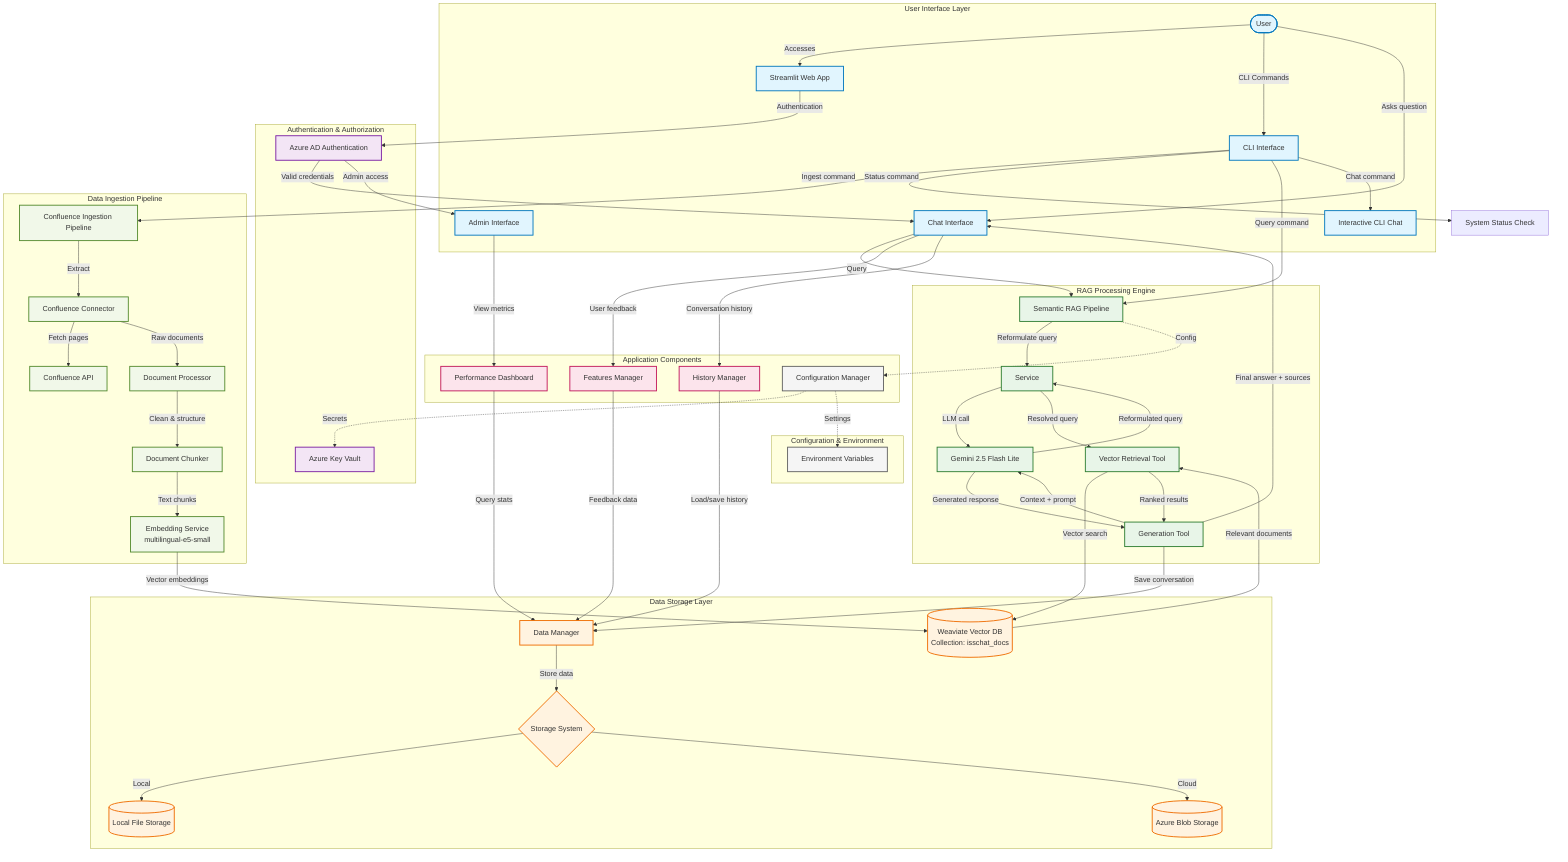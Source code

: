 graph TD
    %% Users and Interface
    User([User]) -->|Accesses| WebApp[Streamlit Web App]
    User -->|CLI Commands| CLI[CLI Interface]
    
    %% Authentication Flow
    WebApp -->|Authentication| AzureAuth[Azure AD Authentication]
    AzureAuth -->|Valid credentials| ChatInterface[Chat Interface]
    AzureAuth -->|Admin access| AdminInterface[Admin Interface]
    
    %% Main Chat Flow
    User -->|Asks question| ChatInterface
    ChatInterface -->|Query| SemanticPipeline[Semantic RAG Pipeline]
    
    %% Semantic Processing Pipeline
    SemanticPipeline -->|Reformulate query| ReformulationService[Service]
    ReformulationService -->|LLM call| LLM
    LLM -->|Reformulated query| ReformulationService
    ReformulationService -->|Resolved query| SemanticRetrieval[Vector Retrieval Tool]
    SemanticRetrieval -->|Vector search| WeaviateDB[(Weaviate Vector DB<br>Collection: isschat_docs)]
    WeaviateDB -->|Relevant documents| SemanticRetrieval
    SemanticRetrieval -->|Ranked results| GenerationTool[Generation Tool]
    GenerationTool -->|Context + prompt| LLM[Gemini 2.5 Flash Lite]
    LLM -->|Generated response| GenerationTool
    GenerationTool -->|Final answer + sources| ChatInterface
    
    %% Data Storage & Management
    GenerationTool -->|Save conversation| DataManager[Data Manager]
    DataManager -->|Store data| StorageSystem{Storage System}
    StorageSystem -->|Local| LocalStorage[(Local File Storage)]
    StorageSystem -->|Cloud| AzureStorage[(Azure Blob Storage)]
    
    %% Features & History
    ChatInterface -->|User feedback| FeaturesManager[Features Manager]
    ChatInterface -->|Conversation history| HistoryManager[History Manager]
    FeaturesManager -->|Feedback data| DataManager
    HistoryManager -->|Load/save history| DataManager
    
    %% CLI Operations
    CLI -->|Ingest command| IngestionPipeline[Confluence Ingestion Pipeline]
    CLI -->|Status command| StatusCheck[System Status Check]
    CLI -->|Query command| SemanticPipeline
    CLI -->|Chat command| InteractiveCLI[Interactive CLI Chat]
    
    %% Data Ingestion Flow
    IngestionPipeline -->|Extract| ConfluenceConnector[Confluence Connector]
    ConfluenceConnector -->|Fetch pages| ConfluenceAPI[Confluence API]
    ConfluenceConnector -->|Raw documents| DocumentProcessor[Document Processor]
    DocumentProcessor -->|Clean & structure| DocumentChunker[Document Chunker]
    DocumentChunker -->|Text chunks| EmbeddingService[Embedding Service<br>multilingual-e5-small]
    EmbeddingService -->|Vector embeddings| WeaviateDB
    
    %% Configuration & Secrets
    SemanticPipeline -.->|Config| ConfigManager[Configuration Manager]
    ConfigManager -.->|Secrets| KeyVault[Azure Key Vault]
    ConfigManager -.->|Settings| EnvFile[Environment Variables]
    
    %% Performance & Monitoring
    AdminInterface -->|View metrics| PerformanceDashboard[Performance Dashboard]
    PerformanceDashboard -->|Query stats| DataManager
    
    %% Subgraphs for organization
    subgraph "User Interface Layer"
        User
        WebApp
        CLI
        ChatInterface
        AdminInterface
        InteractiveCLI
    end
    
    subgraph "Authentication & Authorization"
        AzureAuth
        KeyVault
    end
    
    subgraph "RAG Processing Engine"
        SemanticPipeline
        ReformulationService
        SemanticRetrieval
        GenerationTool
        LLM
    end
    
    subgraph "Data Storage Layer"
        WeaviateDB
        DataManager
        StorageSystem
        LocalStorage
        AzureStorage
    end
    
    subgraph "Application Components"
        FeaturesManager
        HistoryManager
        PerformanceDashboard
        ConfigManager
    end
    
    subgraph "Data Ingestion Pipeline"
        IngestionPipeline
        ConfluenceConnector
        ConfluenceAPI
        DocumentProcessor
        DocumentChunker
        EmbeddingService
    end
    
    subgraph "Configuration & Environment"
        ConfigManager
        KeyVault
        EnvFile
    end
    
    %% Styling
    classDef interface fill:#e1f5fe,stroke:#0277bd,stroke-width:2px
    classDef auth fill:#f3e5f5,stroke:#7b1fa2,stroke-width:2px
    classDef processing fill:#e8f5e8,stroke:#2e7d32,stroke-width:2px
    classDef storage fill:#fff3e0,stroke:#ef6c00,stroke-width:2px
    classDef components fill:#fce4ec,stroke:#c2185b,stroke-width:2px
    classDef ingestion fill:#f1f8e9,stroke:#558b2f,stroke-width:2px
    classDef config fill:#f5f5f5,stroke:#616161,stroke-width:2px
    
    class User,WebApp,CLI,ChatInterface,AdminInterface,InteractiveCLI interface
    class AzureAuth,KeyVault auth
    class SemanticPipeline,ReformulationService,SemanticRetrieval,GenerationTool,LLM processing
    class WeaviateDB,DataManager,StorageSystem,LocalStorage,AzureStorage storage
    class FeaturesManager,HistoryManager,PerformanceDashboard components
    class IngestionPipeline,ConfluenceConnector,ConfluenceAPI,DocumentProcessor,DocumentChunker,EmbeddingService ingestion
    class ConfigManager,EnvFile config